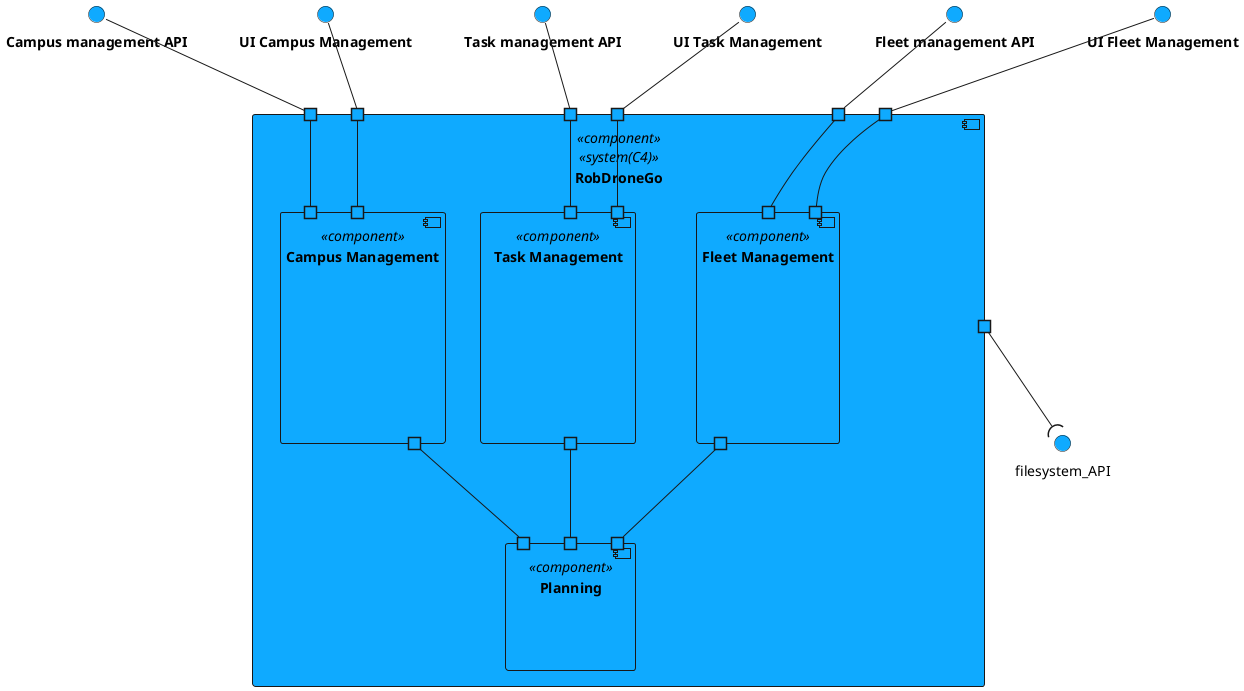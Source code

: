 @startuml
hide circle
hide empty members

skinparam padding 1


skinparam interface {
    backgroundColor #0faaff
}

skinparam component {
    backgroundColor #0faaff
}

    interface CM_API_L as "**Campus management API**"
    interface FM_API_L as "**Fleet management API**"
    interface Task_API_L as "**Task management API**"

    interface CampusM_L as "**UI Campus Management**"
    interface TaskM_L as "**UI Task Management**"
    interface FleetM_L as "**UI Fleet Management**"

component [RobDroneGo_L] <<component>><<system(C4)>> as "RobDroneGo"{
    portout " " as p1_L #0faaff
    port " " as p2_L #0faaff
    port " " as p3_L #0faaff
    port " " as p4_L #0faaff
    port " " as p5_L #0faaff
    port " " as p6_L #0faaff
    port " " as p7_L #0faaff

    component [MD_L] <<component>> as "Campus Management"{
        port " " as pMD1_L #0faaff
        port " " as pMD2_L #0faaff
        portout " " as pMD3_L #0faaff
    }

    component [FM] <<component>> as "Fleet Management"{
        port " " as pFM1_L #0faaff
        port " " as pFM2_L #0faaff
        portout " " as pFM3_L #0faaff
    }

    component [TM] <<component>> as "Task Management"{
        port " " as pTM1_L #0faaff
        port " " as pTM2_L #0faaff
        portout " " as pTM3_L #0faaff
    }


    component [Planning] <<component>> as "Planning"{
        port " " as pp1_L #0faaff
        port " " as pp2_L #0faaff
        port " " as pp3_L #0faaff
    }

}

p1_L --( filesystem_API
CampusM_L -- p2_L
CM_API_L -- p3_L
TaskM_L -- p4_L
Task_API_L -- p5_L
FleetM_L -- p6_L
FM_API_L -- p7_L

pMD1_L -- p2_L
pMD2_L -- p3_L

pTM1_L -- p4_L
pTM2_L -- p5_L

pFM1_L -- p6_L
pFM2_L -- p7_L

pp1_L -u- pMD3_L
pp2_L -u- pTM3_L
pp3_L -u- pFM3_L


@enduml